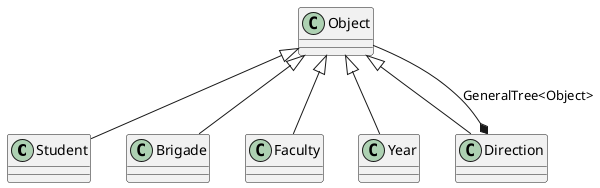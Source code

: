 @startuml
'https://plantuml.com/class-diagram

class Student extends Object{}
class Brigade  extends Object{}
class Faculty extends Object{}
class Object{}
class Year  extends Object{}
class Direction extends Object{}

Object --* Direction : GeneralTree<Object>

@enduml